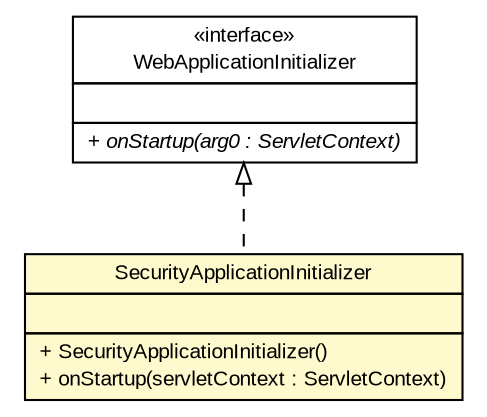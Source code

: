 #!/usr/local/bin/dot
#
# Class diagram 
# Generated by UMLGraph version R5_6 (http://www.umlgraph.org/)
#

digraph G {
	edge [fontname="arial",fontsize=10,labelfontname="arial",labelfontsize=10];
	node [fontname="arial",fontsize=10,shape=plaintext];
	nodesep=0.25;
	ranksep=0.5;
	// br.gov.to.sefaz.seg.configuration.SecurityApplicationInitializer
	c720379 [label=<<table title="br.gov.to.sefaz.seg.configuration.SecurityApplicationInitializer" border="0" cellborder="1" cellspacing="0" cellpadding="2" port="p" bgcolor="lemonChiffon" href="./SecurityApplicationInitializer.html">
		<tr><td><table border="0" cellspacing="0" cellpadding="1">
<tr><td align="center" balign="center"> SecurityApplicationInitializer </td></tr>
		</table></td></tr>
		<tr><td><table border="0" cellspacing="0" cellpadding="1">
<tr><td align="left" balign="left">  </td></tr>
		</table></td></tr>
		<tr><td><table border="0" cellspacing="0" cellpadding="1">
<tr><td align="left" balign="left"> + SecurityApplicationInitializer() </td></tr>
<tr><td align="left" balign="left"> + onStartup(servletContext : ServletContext) </td></tr>
		</table></td></tr>
		</table>>, URL="./SecurityApplicationInitializer.html", fontname="arial", fontcolor="black", fontsize=10.0];
	//br.gov.to.sefaz.seg.configuration.SecurityApplicationInitializer implements org.springframework.web.WebApplicationInitializer
	c720886:p -> c720379:p [dir=back,arrowtail=empty,style=dashed];
	// org.springframework.web.WebApplicationInitializer
	c720886 [label=<<table title="org.springframework.web.WebApplicationInitializer" border="0" cellborder="1" cellspacing="0" cellpadding="2" port="p" href="http://java.sun.com/j2se/1.4.2/docs/api/org/springframework/web/WebApplicationInitializer.html">
		<tr><td><table border="0" cellspacing="0" cellpadding="1">
<tr><td align="center" balign="center"> &#171;interface&#187; </td></tr>
<tr><td align="center" balign="center"> WebApplicationInitializer </td></tr>
		</table></td></tr>
		<tr><td><table border="0" cellspacing="0" cellpadding="1">
<tr><td align="left" balign="left">  </td></tr>
		</table></td></tr>
		<tr><td><table border="0" cellspacing="0" cellpadding="1">
<tr><td align="left" balign="left"><font face="arial italic" point-size="10.0"> + onStartup(arg0 : ServletContext) </font></td></tr>
		</table></td></tr>
		</table>>, URL="http://java.sun.com/j2se/1.4.2/docs/api/org/springframework/web/WebApplicationInitializer.html", fontname="arial", fontcolor="black", fontsize=10.0];
}


